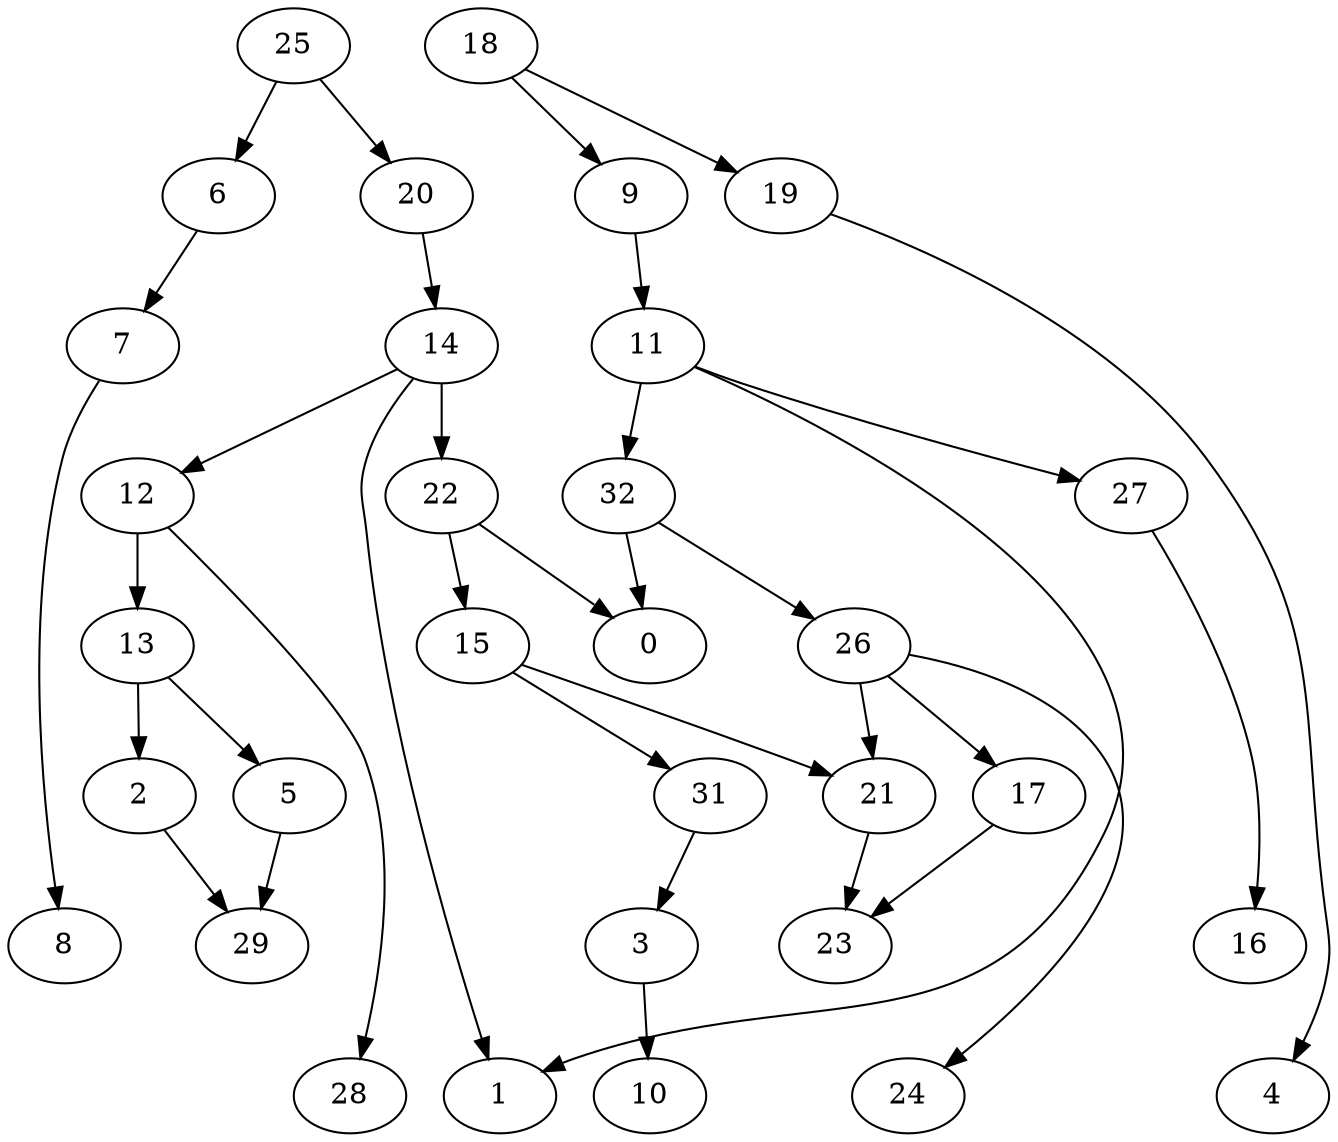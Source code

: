 digraph G {
    2;
    29;
    3;
    10;
    5;
    6;
    7;
    8;
    9;
    11;
    1;
    27;
    32;
    16;
    0;
    26;
    21;
    17;
    24;
    12;
    13;
    28;
    14;
    22;
    15;
    31;
    23;
    18;
    19;
    4;
    20;
    25;
    2 -> 29 [weight=0];
    3 -> 10 [weight=0];
    5 -> 29 [weight=0];
    6 -> 7 [weight=0];
    7 -> 8 [weight=0];
    9 -> 11 [weight=0];
    11 -> 1 [weight=0];
    11 -> 27 [weight=0];
    11 -> 32 [weight=0];
    27 -> 16 [weight=0];
    32 -> 0 [weight=0];
    32 -> 26 [weight=0];
    26 -> 21 [weight=0];
    26 -> 17 [weight=0];
    26 -> 24 [weight=0];
    21 -> 23 [weight=0];
    17 -> 23 [weight=0];
    12 -> 13 [weight=0];
    12 -> 28 [weight=0];
    13 -> 2 [weight=0];
    13 -> 5 [weight=0];
    14 -> 1 [weight=0];
    14 -> 12 [weight=0];
    14 -> 22 [weight=1];
    22 -> 15 [weight=0];
    22 -> 0 [weight=0];
    15 -> 21 [weight=0];
    15 -> 31 [weight=0];
    31 -> 3 [weight=0];
    18 -> 9 [weight=0];
    18 -> 19 [weight=0];
    19 -> 4 [weight=0];
    20 -> 14 [weight=0];
    25 -> 6 [weight=0];
    25 -> 20 [weight=0];
}

